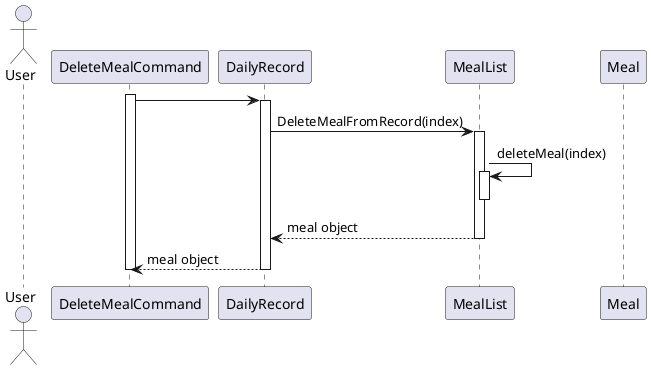 @startuml
actor User
participant "DeleteMealCommand" as DeleteCmd
participant "DailyRecord" as DailyRec
participant "MealList" as MealList
participant "Meal" as Meal

activate DeleteCmd
DeleteCmd -> DailyRec:
activate DailyRec

DailyRec -> MealList: DeleteMealFromRecord(index)
activate MealList
MealList -> MealList: deleteMeal(index)
activate MealList

deactivate MealList
MealList --> DailyRec: meal object
deactivate MealList


DailyRec --> DeleteCmd: meal object
deactivate DailyRec

deactivate DeleteCmd
@enduml